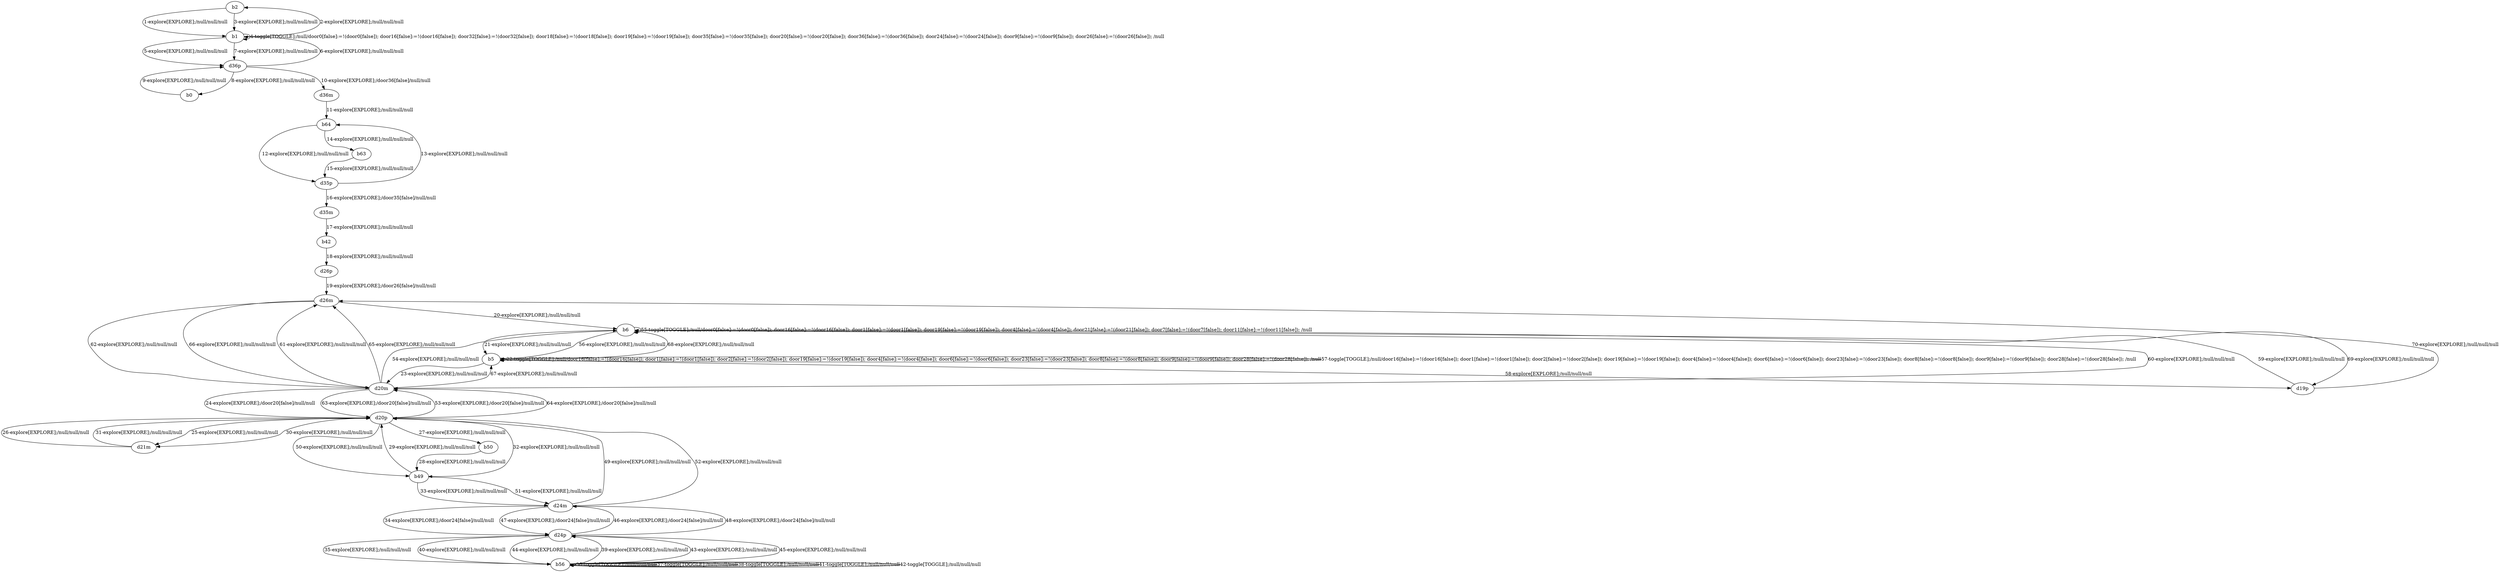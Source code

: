 # Total number of goals covered by this test: 5
# b56 --> b56
# d24m --> d20p
# b56 --> d24p
# d24p --> b56
# d24p --> d24m

digraph g {
"b2" -> "b1" [label = "1-explore[EXPLORE];/null/null/null"];
"b1" -> "b2" [label = "2-explore[EXPLORE];/null/null/null"];
"b2" -> "b1" [label = "3-explore[EXPLORE];/null/null/null"];
"b1" -> "b1" [label = "4-toggle[TOGGLE];/null/door0[false]:=!(door0[false]); door16[false]:=!(door16[false]); door32[false]:=!(door32[false]); door18[false]:=!(door18[false]); door19[false]:=!(door19[false]); door35[false]:=!(door35[false]); door20[false]:=!(door20[false]); door36[false]:=!(door36[false]); door24[false]:=!(door24[false]); door9[false]:=!(door9[false]); door26[false]:=!(door26[false]); /null"];
"b1" -> "d36p" [label = "5-explore[EXPLORE];/null/null/null"];
"d36p" -> "b1" [label = "6-explore[EXPLORE];/null/null/null"];
"b1" -> "d36p" [label = "7-explore[EXPLORE];/null/null/null"];
"d36p" -> "b0" [label = "8-explore[EXPLORE];/null/null/null"];
"b0" -> "d36p" [label = "9-explore[EXPLORE];/null/null/null"];
"d36p" -> "d36m" [label = "10-explore[EXPLORE];/door36[false]/null/null"];
"d36m" -> "b64" [label = "11-explore[EXPLORE];/null/null/null"];
"b64" -> "d35p" [label = "12-explore[EXPLORE];/null/null/null"];
"d35p" -> "b64" [label = "13-explore[EXPLORE];/null/null/null"];
"b64" -> "b63" [label = "14-explore[EXPLORE];/null/null/null"];
"b63" -> "d35p" [label = "15-explore[EXPLORE];/null/null/null"];
"d35p" -> "d35m" [label = "16-explore[EXPLORE];/door35[false]/null/null"];
"d35m" -> "b42" [label = "17-explore[EXPLORE];/null/null/null"];
"b42" -> "d26p" [label = "18-explore[EXPLORE];/null/null/null"];
"d26p" -> "d26m" [label = "19-explore[EXPLORE];/door26[false]/null/null"];
"d26m" -> "b6" [label = "20-explore[EXPLORE];/null/null/null"];
"b6" -> "b5" [label = "21-explore[EXPLORE];/null/null/null"];
"b5" -> "b5" [label = "22-toggle[TOGGLE];/null/door16[false]:=!(door16[false]); door1[false]:=!(door1[false]); door2[false]:=!(door2[false]); door19[false]:=!(door19[false]); door4[false]:=!(door4[false]); door6[false]:=!(door6[false]); door23[false]:=!(door23[false]); door8[false]:=!(door8[false]); door9[false]:=!(door9[false]); door28[false]:=!(door28[false]); /null"];
"b5" -> "d20m" [label = "23-explore[EXPLORE];/null/null/null"];
"d20m" -> "d20p" [label = "24-explore[EXPLORE];/door20[false]/null/null"];
"d20p" -> "d21m" [label = "25-explore[EXPLORE];/null/null/null"];
"d21m" -> "d20p" [label = "26-explore[EXPLORE];/null/null/null"];
"d20p" -> "b50" [label = "27-explore[EXPLORE];/null/null/null"];
"b50" -> "b49" [label = "28-explore[EXPLORE];/null/null/null"];
"b49" -> "d20p" [label = "29-explore[EXPLORE];/null/null/null"];
"d20p" -> "d21m" [label = "30-explore[EXPLORE];/null/null/null"];
"d21m" -> "d20p" [label = "31-explore[EXPLORE];/null/null/null"];
"d20p" -> "b49" [label = "32-explore[EXPLORE];/null/null/null"];
"b49" -> "d24m" [label = "33-explore[EXPLORE];/null/null/null"];
"d24m" -> "d24p" [label = "34-explore[EXPLORE];/door24[false]/null/null"];
"d24p" -> "b56" [label = "35-explore[EXPLORE];/null/null/null"];
"b56" -> "b56" [label = "36-toggle[TOGGLE];/null/null/null"];
"b56" -> "b56" [label = "37-toggle[TOGGLE];/null/null/null"];
"b56" -> "b56" [label = "38-toggle[TOGGLE];/null/null/null"];
"b56" -> "d24p" [label = "39-explore[EXPLORE];/null/null/null"];
"d24p" -> "b56" [label = "40-explore[EXPLORE];/null/null/null"];
"b56" -> "b56" [label = "41-toggle[TOGGLE];/null/null/null"];
"b56" -> "b56" [label = "42-toggle[TOGGLE];/null/null/null"];
"b56" -> "d24p" [label = "43-explore[EXPLORE];/null/null/null"];
"d24p" -> "b56" [label = "44-explore[EXPLORE];/null/null/null"];
"b56" -> "d24p" [label = "45-explore[EXPLORE];/null/null/null"];
"d24p" -> "d24m" [label = "46-explore[EXPLORE];/door24[false]/null/null"];
"d24m" -> "d24p" [label = "47-explore[EXPLORE];/door24[false]/null/null"];
"d24p" -> "d24m" [label = "48-explore[EXPLORE];/door24[false]/null/null"];
"d24m" -> "d20p" [label = "49-explore[EXPLORE];/null/null/null"];
"d20p" -> "b49" [label = "50-explore[EXPLORE];/null/null/null"];
"b49" -> "d24m" [label = "51-explore[EXPLORE];/null/null/null"];
"d24m" -> "d20p" [label = "52-explore[EXPLORE];/null/null/null"];
"d20p" -> "d20m" [label = "53-explore[EXPLORE];/door20[false]/null/null"];
"d20m" -> "b6" [label = "54-explore[EXPLORE];/null/null/null"];
"b6" -> "b6" [label = "55-toggle[TOGGLE];/null/door0[false]:=!(door0[false]); door16[false]:=!(door16[false]); door1[false]:=!(door1[false]); door19[false]:=!(door19[false]); door4[false]:=!(door4[false]); door21[false]:=!(door21[false]); door7[false]:=!(door7[false]); door11[false]:=!(door11[false]); /null"];
"b6" -> "b5" [label = "56-explore[EXPLORE];/null/null/null"];
"b5" -> "b5" [label = "57-toggle[TOGGLE];/null/door16[false]:=!(door16[false]); door1[false]:=!(door1[false]); door2[false]:=!(door2[false]); door19[false]:=!(door19[false]); door4[false]:=!(door4[false]); door6[false]:=!(door6[false]); door23[false]:=!(door23[false]); door8[false]:=!(door8[false]); door9[false]:=!(door9[false]); door28[false]:=!(door28[false]); /null"];
"b5" -> "d19p" [label = "58-explore[EXPLORE];/null/null/null"];
"d19p" -> "b6" [label = "59-explore[EXPLORE];/null/null/null"];
"b6" -> "d20m" [label = "60-explore[EXPLORE];/null/null/null"];
"d20m" -> "d26m" [label = "61-explore[EXPLORE];/null/null/null"];
"d26m" -> "d20m" [label = "62-explore[EXPLORE];/null/null/null"];
"d20m" -> "d20p" [label = "63-explore[EXPLORE];/door20[false]/null/null"];
"d20p" -> "d20m" [label = "64-explore[EXPLORE];/door20[false]/null/null"];
"d20m" -> "d26m" [label = "65-explore[EXPLORE];/null/null/null"];
"d26m" -> "d20m" [label = "66-explore[EXPLORE];/null/null/null"];
"d20m" -> "b5" [label = "67-explore[EXPLORE];/null/null/null"];
"b5" -> "b6" [label = "68-explore[EXPLORE];/null/null/null"];
"b6" -> "d19p" [label = "69-explore[EXPLORE];/null/null/null"];
"d19p" -> "d26m" [label = "70-explore[EXPLORE];/null/null/null"];
}